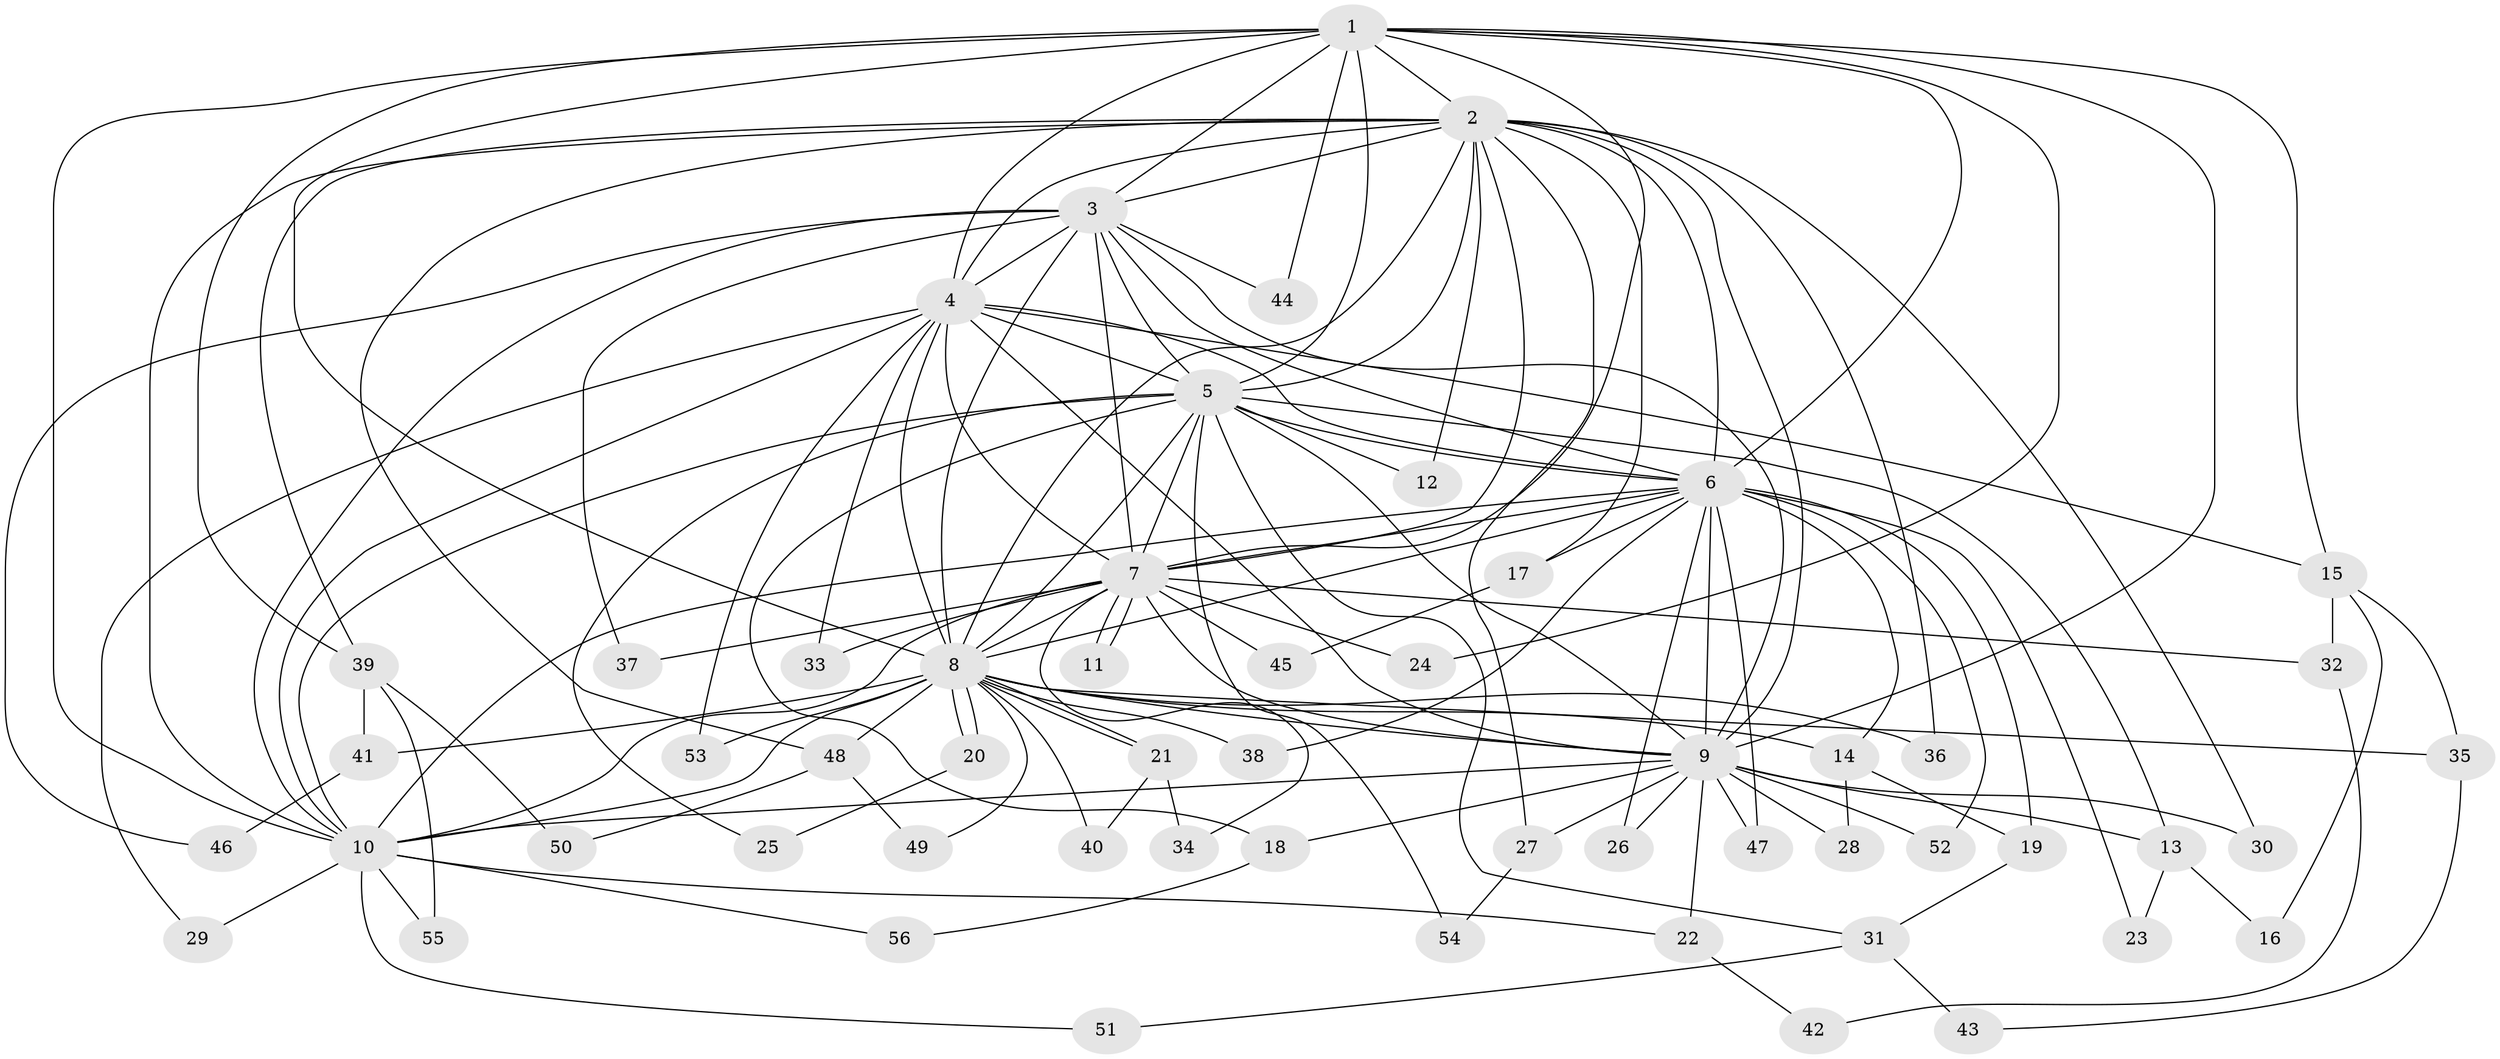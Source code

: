 // coarse degree distribution, {9: 0.0625, 14: 0.0625, 6: 0.0625, 1: 0.125, 2: 0.5, 3: 0.1875}
// Generated by graph-tools (version 1.1) at 2025/17/03/04/25 18:17:36]
// undirected, 56 vertices, 137 edges
graph export_dot {
graph [start="1"]
  node [color=gray90,style=filled];
  1;
  2;
  3;
  4;
  5;
  6;
  7;
  8;
  9;
  10;
  11;
  12;
  13;
  14;
  15;
  16;
  17;
  18;
  19;
  20;
  21;
  22;
  23;
  24;
  25;
  26;
  27;
  28;
  29;
  30;
  31;
  32;
  33;
  34;
  35;
  36;
  37;
  38;
  39;
  40;
  41;
  42;
  43;
  44;
  45;
  46;
  47;
  48;
  49;
  50;
  51;
  52;
  53;
  54;
  55;
  56;
  1 -- 2;
  1 -- 3;
  1 -- 4;
  1 -- 5;
  1 -- 6;
  1 -- 7;
  1 -- 8;
  1 -- 9;
  1 -- 10;
  1 -- 15;
  1 -- 24;
  1 -- 39;
  1 -- 44;
  2 -- 3;
  2 -- 4;
  2 -- 5;
  2 -- 6;
  2 -- 7;
  2 -- 8;
  2 -- 9;
  2 -- 10;
  2 -- 12;
  2 -- 17;
  2 -- 27;
  2 -- 30;
  2 -- 36;
  2 -- 39;
  2 -- 48;
  3 -- 4;
  3 -- 5;
  3 -- 6;
  3 -- 7;
  3 -- 8;
  3 -- 9;
  3 -- 10;
  3 -- 37;
  3 -- 44;
  3 -- 46;
  4 -- 5;
  4 -- 6;
  4 -- 7;
  4 -- 8;
  4 -- 9;
  4 -- 10;
  4 -- 15;
  4 -- 29;
  4 -- 33;
  4 -- 53;
  5 -- 6;
  5 -- 7;
  5 -- 8;
  5 -- 9;
  5 -- 10;
  5 -- 12;
  5 -- 13;
  5 -- 18;
  5 -- 25;
  5 -- 31;
  5 -- 54;
  6 -- 7;
  6 -- 8;
  6 -- 9;
  6 -- 10;
  6 -- 14;
  6 -- 17;
  6 -- 19;
  6 -- 23;
  6 -- 26;
  6 -- 38;
  6 -- 47;
  6 -- 52;
  7 -- 8;
  7 -- 9;
  7 -- 10;
  7 -- 11;
  7 -- 11;
  7 -- 24;
  7 -- 32;
  7 -- 33;
  7 -- 34;
  7 -- 37;
  7 -- 45;
  8 -- 9;
  8 -- 10;
  8 -- 14;
  8 -- 20;
  8 -- 20;
  8 -- 21;
  8 -- 21;
  8 -- 35;
  8 -- 36;
  8 -- 38;
  8 -- 40;
  8 -- 41;
  8 -- 48;
  8 -- 49;
  8 -- 53;
  9 -- 10;
  9 -- 13;
  9 -- 18;
  9 -- 22;
  9 -- 26;
  9 -- 27;
  9 -- 28;
  9 -- 30;
  9 -- 47;
  9 -- 52;
  10 -- 22;
  10 -- 29;
  10 -- 51;
  10 -- 55;
  10 -- 56;
  13 -- 16;
  13 -- 23;
  14 -- 19;
  14 -- 28;
  15 -- 16;
  15 -- 32;
  15 -- 35;
  17 -- 45;
  18 -- 56;
  19 -- 31;
  20 -- 25;
  21 -- 34;
  21 -- 40;
  22 -- 42;
  27 -- 54;
  31 -- 43;
  31 -- 51;
  32 -- 42;
  35 -- 43;
  39 -- 41;
  39 -- 50;
  39 -- 55;
  41 -- 46;
  48 -- 49;
  48 -- 50;
}
